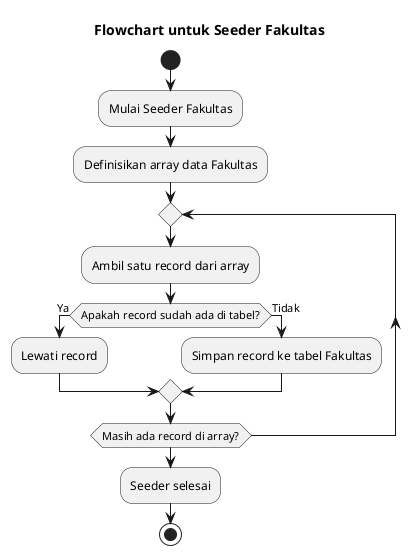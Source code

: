 @startuml Fakultas
title Flowchart untuk Seeder Fakultas

start

:Mulai Seeder Fakultas;

:Definisikan array data Fakultas;

repeat
:Ambil satu record dari array;

if (Apakah record sudah ada di tabel?) then (Ya)
  :Lewati record;
else (Tidak)
  :Simpan record ke tabel Fakultas;
endif

repeat while (Masih ada record di array?)

:Seeder selesai;
stop

@enduml

